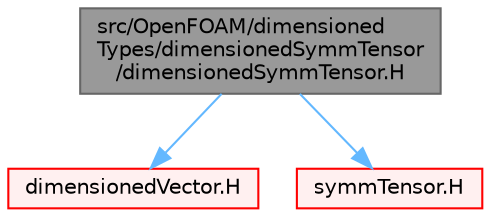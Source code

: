 digraph "src/OpenFOAM/dimensionedTypes/dimensionedSymmTensor/dimensionedSymmTensor.H"
{
 // LATEX_PDF_SIZE
  bgcolor="transparent";
  edge [fontname=Helvetica,fontsize=10,labelfontname=Helvetica,labelfontsize=10];
  node [fontname=Helvetica,fontsize=10,shape=box,height=0.2,width=0.4];
  Node1 [id="Node000001",label="src/OpenFOAM/dimensioned\lTypes/dimensionedSymmTensor\l/dimensionedSymmTensor.H",height=0.2,width=0.4,color="gray40", fillcolor="grey60", style="filled", fontcolor="black",tooltip=" "];
  Node1 -> Node2 [id="edge1_Node000001_Node000002",color="steelblue1",style="solid",tooltip=" "];
  Node2 [id="Node000002",label="dimensionedVector.H",height=0.2,width=0.4,color="red", fillcolor="#FFF0F0", style="filled",URL="$dimensionedVector_8H.html",tooltip=" "];
  Node1 -> Node199 [id="edge2_Node000001_Node000199",color="steelblue1",style="solid",tooltip=" "];
  Node199 [id="Node000199",label="symmTensor.H",height=0.2,width=0.4,color="red", fillcolor="#FFF0F0", style="filled",URL="$symmTensor_8H.html",tooltip=" "];
}
